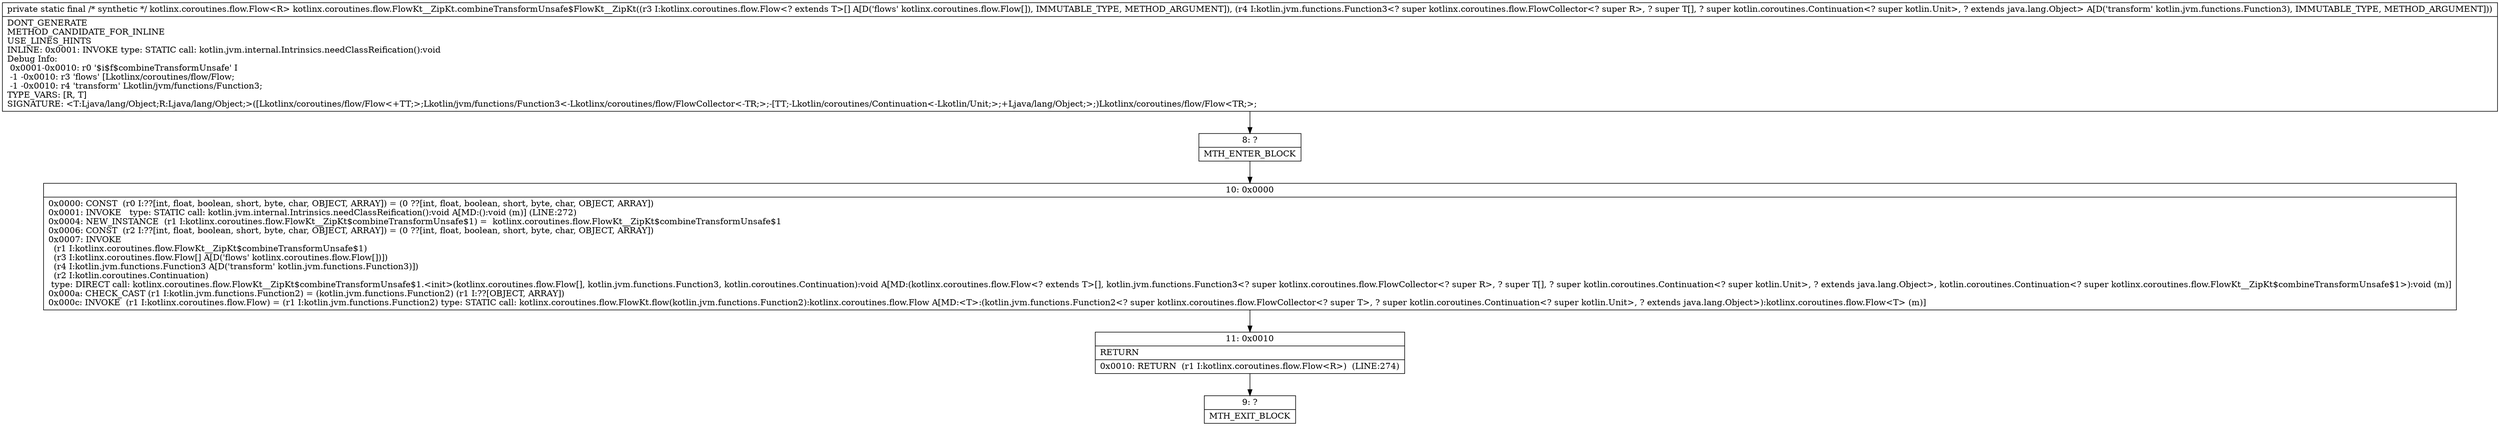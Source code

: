 digraph "CFG forkotlinx.coroutines.flow.FlowKt__ZipKt.combineTransformUnsafe$FlowKt__ZipKt([Lkotlinx\/coroutines\/flow\/Flow;Lkotlin\/jvm\/functions\/Function3;)Lkotlinx\/coroutines\/flow\/Flow;" {
Node_8 [shape=record,label="{8\:\ ?|MTH_ENTER_BLOCK\l}"];
Node_10 [shape=record,label="{10\:\ 0x0000|0x0000: CONST  (r0 I:??[int, float, boolean, short, byte, char, OBJECT, ARRAY]) = (0 ??[int, float, boolean, short, byte, char, OBJECT, ARRAY]) \l0x0001: INVOKE   type: STATIC call: kotlin.jvm.internal.Intrinsics.needClassReification():void A[MD:():void (m)] (LINE:272)\l0x0004: NEW_INSTANCE  (r1 I:kotlinx.coroutines.flow.FlowKt__ZipKt$combineTransformUnsafe$1) =  kotlinx.coroutines.flow.FlowKt__ZipKt$combineTransformUnsafe$1 \l0x0006: CONST  (r2 I:??[int, float, boolean, short, byte, char, OBJECT, ARRAY]) = (0 ??[int, float, boolean, short, byte, char, OBJECT, ARRAY]) \l0x0007: INVOKE  \l  (r1 I:kotlinx.coroutines.flow.FlowKt__ZipKt$combineTransformUnsafe$1)\l  (r3 I:kotlinx.coroutines.flow.Flow[] A[D('flows' kotlinx.coroutines.flow.Flow[])])\l  (r4 I:kotlin.jvm.functions.Function3 A[D('transform' kotlin.jvm.functions.Function3)])\l  (r2 I:kotlin.coroutines.Continuation)\l type: DIRECT call: kotlinx.coroutines.flow.FlowKt__ZipKt$combineTransformUnsafe$1.\<init\>(kotlinx.coroutines.flow.Flow[], kotlin.jvm.functions.Function3, kotlin.coroutines.Continuation):void A[MD:(kotlinx.coroutines.flow.Flow\<? extends T\>[], kotlin.jvm.functions.Function3\<? super kotlinx.coroutines.flow.FlowCollector\<? super R\>, ? super T[], ? super kotlin.coroutines.Continuation\<? super kotlin.Unit\>, ? extends java.lang.Object\>, kotlin.coroutines.Continuation\<? super kotlinx.coroutines.flow.FlowKt__ZipKt$combineTransformUnsafe$1\>):void (m)]\l0x000a: CHECK_CAST (r1 I:kotlin.jvm.functions.Function2) = (kotlin.jvm.functions.Function2) (r1 I:??[OBJECT, ARRAY]) \l0x000c: INVOKE  (r1 I:kotlinx.coroutines.flow.Flow) = (r1 I:kotlin.jvm.functions.Function2) type: STATIC call: kotlinx.coroutines.flow.FlowKt.flow(kotlin.jvm.functions.Function2):kotlinx.coroutines.flow.Flow A[MD:\<T\>:(kotlin.jvm.functions.Function2\<? super kotlinx.coroutines.flow.FlowCollector\<? super T\>, ? super kotlin.coroutines.Continuation\<? super kotlin.Unit\>, ? extends java.lang.Object\>):kotlinx.coroutines.flow.Flow\<T\> (m)]\l}"];
Node_11 [shape=record,label="{11\:\ 0x0010|RETURN\l|0x0010: RETURN  (r1 I:kotlinx.coroutines.flow.Flow\<R\>)  (LINE:274)\l}"];
Node_9 [shape=record,label="{9\:\ ?|MTH_EXIT_BLOCK\l}"];
MethodNode[shape=record,label="{private static final \/* synthetic *\/ kotlinx.coroutines.flow.Flow\<R\> kotlinx.coroutines.flow.FlowKt__ZipKt.combineTransformUnsafe$FlowKt__ZipKt((r3 I:kotlinx.coroutines.flow.Flow\<? extends T\>[] A[D('flows' kotlinx.coroutines.flow.Flow[]), IMMUTABLE_TYPE, METHOD_ARGUMENT]), (r4 I:kotlin.jvm.functions.Function3\<? super kotlinx.coroutines.flow.FlowCollector\<? super R\>, ? super T[], ? super kotlin.coroutines.Continuation\<? super kotlin.Unit\>, ? extends java.lang.Object\> A[D('transform' kotlin.jvm.functions.Function3), IMMUTABLE_TYPE, METHOD_ARGUMENT]))  | DONT_GENERATE\lMETHOD_CANDIDATE_FOR_INLINE\lUSE_LINES_HINTS\lINLINE: 0x0001: INVOKE   type: STATIC call: kotlin.jvm.internal.Intrinsics.needClassReification():void\lDebug Info:\l  0x0001\-0x0010: r0 '$i$f$combineTransformUnsafe' I\l  \-1 \-0x0010: r3 'flows' [Lkotlinx\/coroutines\/flow\/Flow;\l  \-1 \-0x0010: r4 'transform' Lkotlin\/jvm\/functions\/Function3;\lTYPE_VARS: [R, T]\lSIGNATURE: \<T:Ljava\/lang\/Object;R:Ljava\/lang\/Object;\>([Lkotlinx\/coroutines\/flow\/Flow\<+TT;\>;Lkotlin\/jvm\/functions\/Function3\<\-Lkotlinx\/coroutines\/flow\/FlowCollector\<\-TR;\>;\-[TT;\-Lkotlin\/coroutines\/Continuation\<\-Lkotlin\/Unit;\>;+Ljava\/lang\/Object;\>;)Lkotlinx\/coroutines\/flow\/Flow\<TR;\>;\l}"];
MethodNode -> Node_8;Node_8 -> Node_10;
Node_10 -> Node_11;
Node_11 -> Node_9;
}


